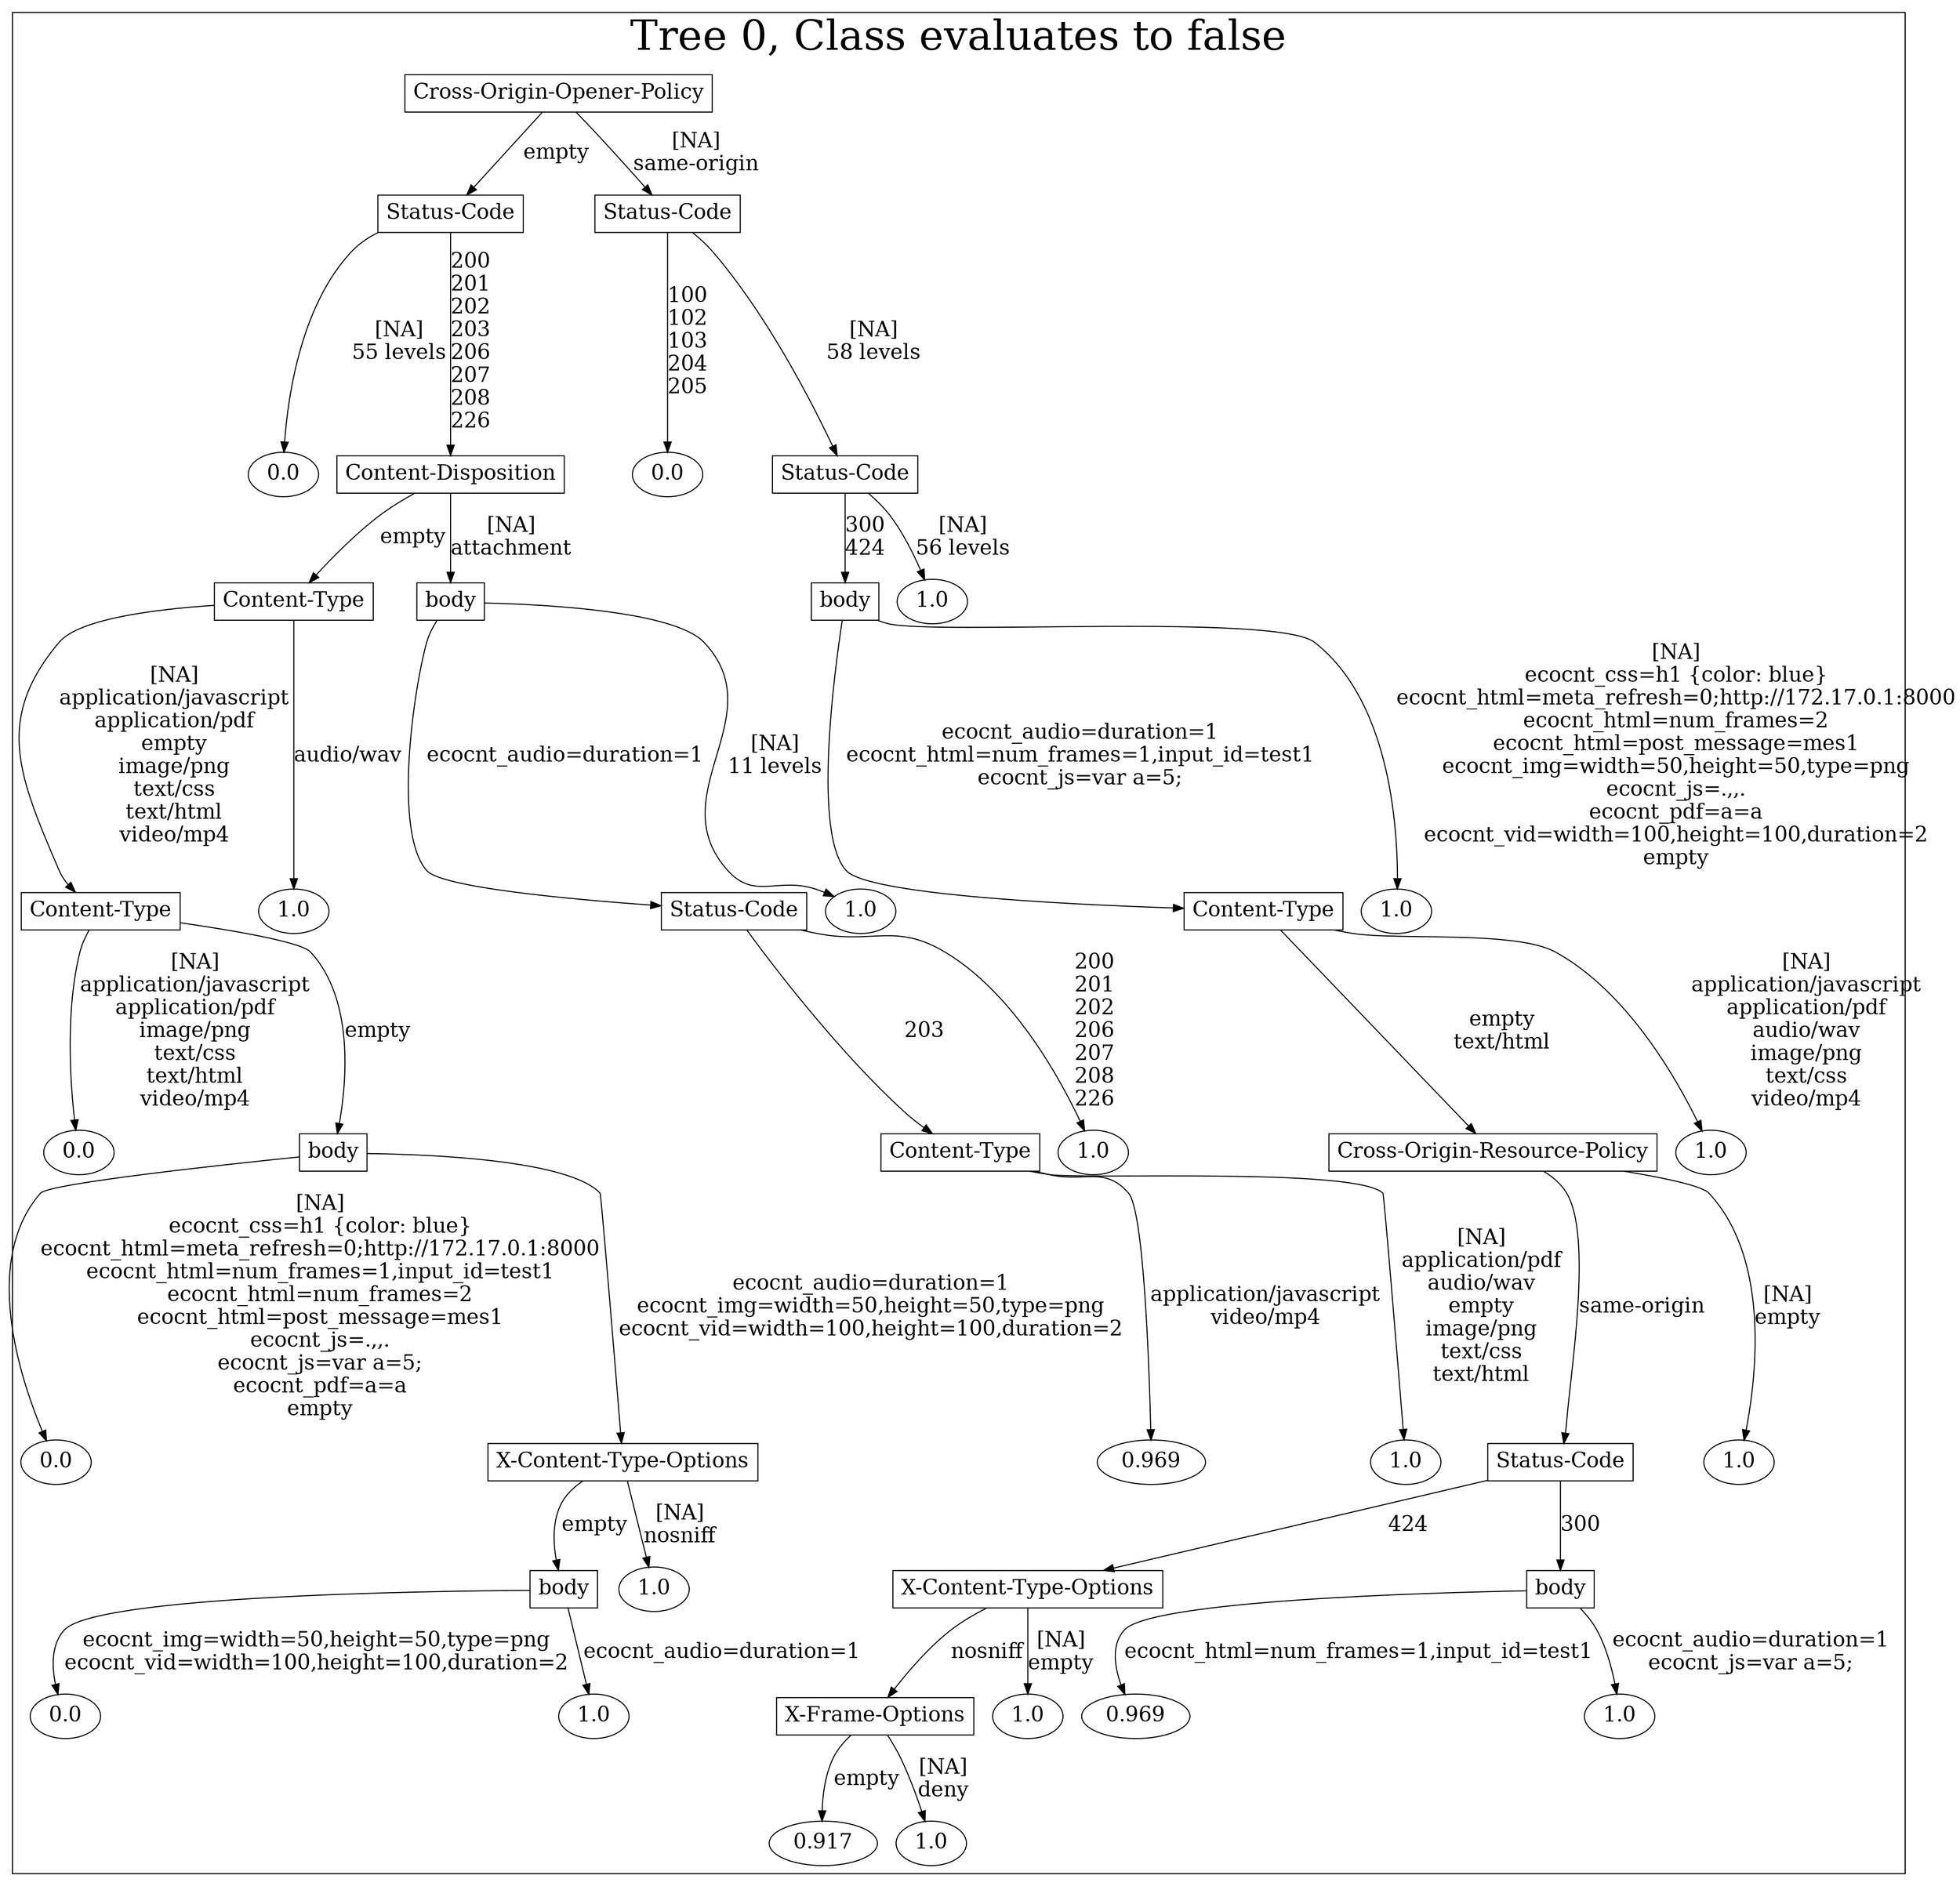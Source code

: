 /*
Generated by:
    http://https://github.com/h2oai/h2o-3/tree/master/h2o-genmodel/src/main/java/hex/genmodel/tools/PrintMojo.java
*/

/*
On a mac:

$ brew install graphviz
$ dot -Tpng file.gv -o file.png
$ open file.png
*/

digraph G {

subgraph cluster_0 {
/* Nodes */

/* Level 0 */
{
"SG_0_Node_0" [shape=box, fontsize=20, label="Cross-Origin-Opener-Policy"]
}

/* Level 1 */
{
"SG_0_Node_1" [shape=box, fontsize=20, label="Status-Code"]
"SG_0_Node_2" [shape=box, fontsize=20, label="Status-Code"]
}

/* Level 2 */
{
"SG_0_Node_23" [fontsize=20, label="0.0"]
"SG_0_Node_3" [shape=box, fontsize=20, label="Content-Disposition"]
"SG_0_Node_24" [fontsize=20, label="0.0"]
"SG_0_Node_4" [shape=box, fontsize=20, label="Status-Code"]
}

/* Level 3 */
{
"SG_0_Node_5" [shape=box, fontsize=20, label="Content-Type"]
"SG_0_Node_6" [shape=box, fontsize=20, label="body"]
"SG_0_Node_7" [shape=box, fontsize=20, label="body"]
"SG_0_Node_25" [fontsize=20, label="1.0"]
}

/* Level 4 */
{
"SG_0_Node_8" [shape=box, fontsize=20, label="Content-Type"]
"SG_0_Node_26" [fontsize=20, label="1.0"]
"SG_0_Node_9" [shape=box, fontsize=20, label="Status-Code"]
"SG_0_Node_27" [fontsize=20, label="1.0"]
"SG_0_Node_10" [shape=box, fontsize=20, label="Content-Type"]
"SG_0_Node_28" [fontsize=20, label="1.0"]
}

/* Level 5 */
{
"SG_0_Node_29" [fontsize=20, label="0.0"]
"SG_0_Node_11" [shape=box, fontsize=20, label="body"]
"SG_0_Node_12" [shape=box, fontsize=20, label="Content-Type"]
"SG_0_Node_30" [fontsize=20, label="1.0"]
"SG_0_Node_13" [shape=box, fontsize=20, label="Cross-Origin-Resource-Policy"]
"SG_0_Node_31" [fontsize=20, label="1.0"]
}

/* Level 6 */
{
"SG_0_Node_32" [fontsize=20, label="0.0"]
"SG_0_Node_14" [shape=box, fontsize=20, label="X-Content-Type-Options"]
"SG_0_Node_33" [fontsize=20, label="0.969"]
"SG_0_Node_34" [fontsize=20, label="1.0"]
"SG_0_Node_16" [shape=box, fontsize=20, label="Status-Code"]
"SG_0_Node_35" [fontsize=20, label="1.0"]
}

/* Level 7 */
{
"SG_0_Node_17" [shape=box, fontsize=20, label="body"]
"SG_0_Node_36" [fontsize=20, label="1.0"]
"SG_0_Node_18" [shape=box, fontsize=20, label="X-Content-Type-Options"]
"SG_0_Node_19" [shape=box, fontsize=20, label="body"]
}

/* Level 8 */
{
"SG_0_Node_37" [fontsize=20, label="0.0"]
"SG_0_Node_38" [fontsize=20, label="1.0"]
"SG_0_Node_20" [shape=box, fontsize=20, label="X-Frame-Options"]
"SG_0_Node_39" [fontsize=20, label="1.0"]
"SG_0_Node_40" [fontsize=20, label="0.969"]
"SG_0_Node_41" [fontsize=20, label="1.0"]
}

/* Level 9 */
{
"SG_0_Node_42" [fontsize=20, label="0.917"]
"SG_0_Node_43" [fontsize=20, label="1.0"]
}

/* Edges */
"SG_0_Node_0" -> "SG_0_Node_1" [fontsize=20, label="empty
"]
"SG_0_Node_0" -> "SG_0_Node_2" [fontsize=20, label="[NA]
same-origin
"]
"SG_0_Node_2" -> "SG_0_Node_24" [fontsize=20, label="100
102
103
204
205
"]
"SG_0_Node_2" -> "SG_0_Node_4" [fontsize=20, label="[NA]
58 levels
"]
"SG_0_Node_4" -> "SG_0_Node_7" [fontsize=20, label="300
424
"]
"SG_0_Node_4" -> "SG_0_Node_25" [fontsize=20, label="[NA]
56 levels
"]
"SG_0_Node_7" -> "SG_0_Node_10" [fontsize=20, label="ecocnt_audio=duration=1
ecocnt_html=num_frames=1,input_id=test1
ecocnt_js=var a=5;
"]
"SG_0_Node_7" -> "SG_0_Node_28" [fontsize=20, label="[NA]
ecocnt_css=h1 {color: blue}
ecocnt_html=meta_refresh=0;http://172.17.0.1:8000
ecocnt_html=num_frames=2
ecocnt_html=post_message=mes1
ecocnt_img=width=50,height=50,type=png
ecocnt_js=.,,.
ecocnt_pdf=a=a
ecocnt_vid=width=100,height=100,duration=2
empty
"]
"SG_0_Node_10" -> "SG_0_Node_13" [fontsize=20, label="empty
text/html
"]
"SG_0_Node_10" -> "SG_0_Node_31" [fontsize=20, label="[NA]
application/javascript
application/pdf
audio/wav
image/png
text/css
video/mp4
"]
"SG_0_Node_13" -> "SG_0_Node_16" [fontsize=20, label="same-origin
"]
"SG_0_Node_13" -> "SG_0_Node_35" [fontsize=20, label="[NA]
empty
"]
"SG_0_Node_16" -> "SG_0_Node_18" [fontsize=20, label="424
"]
"SG_0_Node_16" -> "SG_0_Node_19" [fontsize=20, label="300
"]
"SG_0_Node_19" -> "SG_0_Node_40" [fontsize=20, label="ecocnt_html=num_frames=1,input_id=test1
"]
"SG_0_Node_19" -> "SG_0_Node_41" [fontsize=20, label="ecocnt_audio=duration=1
ecocnt_js=var a=5;
"]
"SG_0_Node_18" -> "SG_0_Node_20" [fontsize=20, label="nosniff
"]
"SG_0_Node_18" -> "SG_0_Node_39" [fontsize=20, label="[NA]
empty
"]
"SG_0_Node_20" -> "SG_0_Node_42" [fontsize=20, label="empty
"]
"SG_0_Node_20" -> "SG_0_Node_43" [fontsize=20, label="[NA]
deny
"]
"SG_0_Node_1" -> "SG_0_Node_23" [fontsize=20, label="[NA]
55 levels
"]
"SG_0_Node_1" -> "SG_0_Node_3" [fontsize=20, label="200
201
202
203
206
207
208
226
"]
"SG_0_Node_3" -> "SG_0_Node_5" [fontsize=20, label="empty
"]
"SG_0_Node_3" -> "SG_0_Node_6" [fontsize=20, label="[NA]
attachment
"]
"SG_0_Node_6" -> "SG_0_Node_9" [fontsize=20, label="ecocnt_audio=duration=1
"]
"SG_0_Node_6" -> "SG_0_Node_27" [fontsize=20, label="[NA]
11 levels
"]
"SG_0_Node_9" -> "SG_0_Node_12" [fontsize=20, label="203
"]
"SG_0_Node_9" -> "SG_0_Node_30" [fontsize=20, label="200
201
202
206
207
208
226
"]
"SG_0_Node_12" -> "SG_0_Node_33" [fontsize=20, label="application/javascript
video/mp4
"]
"SG_0_Node_12" -> "SG_0_Node_34" [fontsize=20, label="[NA]
application/pdf
audio/wav
empty
image/png
text/css
text/html
"]
"SG_0_Node_5" -> "SG_0_Node_8" [fontsize=20, label="[NA]
application/javascript
application/pdf
empty
image/png
text/css
text/html
video/mp4
"]
"SG_0_Node_5" -> "SG_0_Node_26" [fontsize=20, label="audio/wav
"]
"SG_0_Node_8" -> "SG_0_Node_29" [fontsize=20, label="[NA]
application/javascript
application/pdf
image/png
text/css
text/html
video/mp4
"]
"SG_0_Node_8" -> "SG_0_Node_11" [fontsize=20, label="empty
"]
"SG_0_Node_11" -> "SG_0_Node_32" [fontsize=20, label="[NA]
ecocnt_css=h1 {color: blue}
ecocnt_html=meta_refresh=0;http://172.17.0.1:8000
ecocnt_html=num_frames=1,input_id=test1
ecocnt_html=num_frames=2
ecocnt_html=post_message=mes1
ecocnt_js=.,,.
ecocnt_js=var a=5;
ecocnt_pdf=a=a
empty
"]
"SG_0_Node_11" -> "SG_0_Node_14" [fontsize=20, label="ecocnt_audio=duration=1
ecocnt_img=width=50,height=50,type=png
ecocnt_vid=width=100,height=100,duration=2
"]
"SG_0_Node_14" -> "SG_0_Node_17" [fontsize=20, label="empty
"]
"SG_0_Node_14" -> "SG_0_Node_36" [fontsize=20, label="[NA]
nosniff
"]
"SG_0_Node_17" -> "SG_0_Node_37" [fontsize=20, label="ecocnt_img=width=50,height=50,type=png
ecocnt_vid=width=100,height=100,duration=2
"]
"SG_0_Node_17" -> "SG_0_Node_38" [fontsize=20, label="ecocnt_audio=duration=1
"]

fontsize=40
label="Tree 0, Class evaluates to false"
}

}

